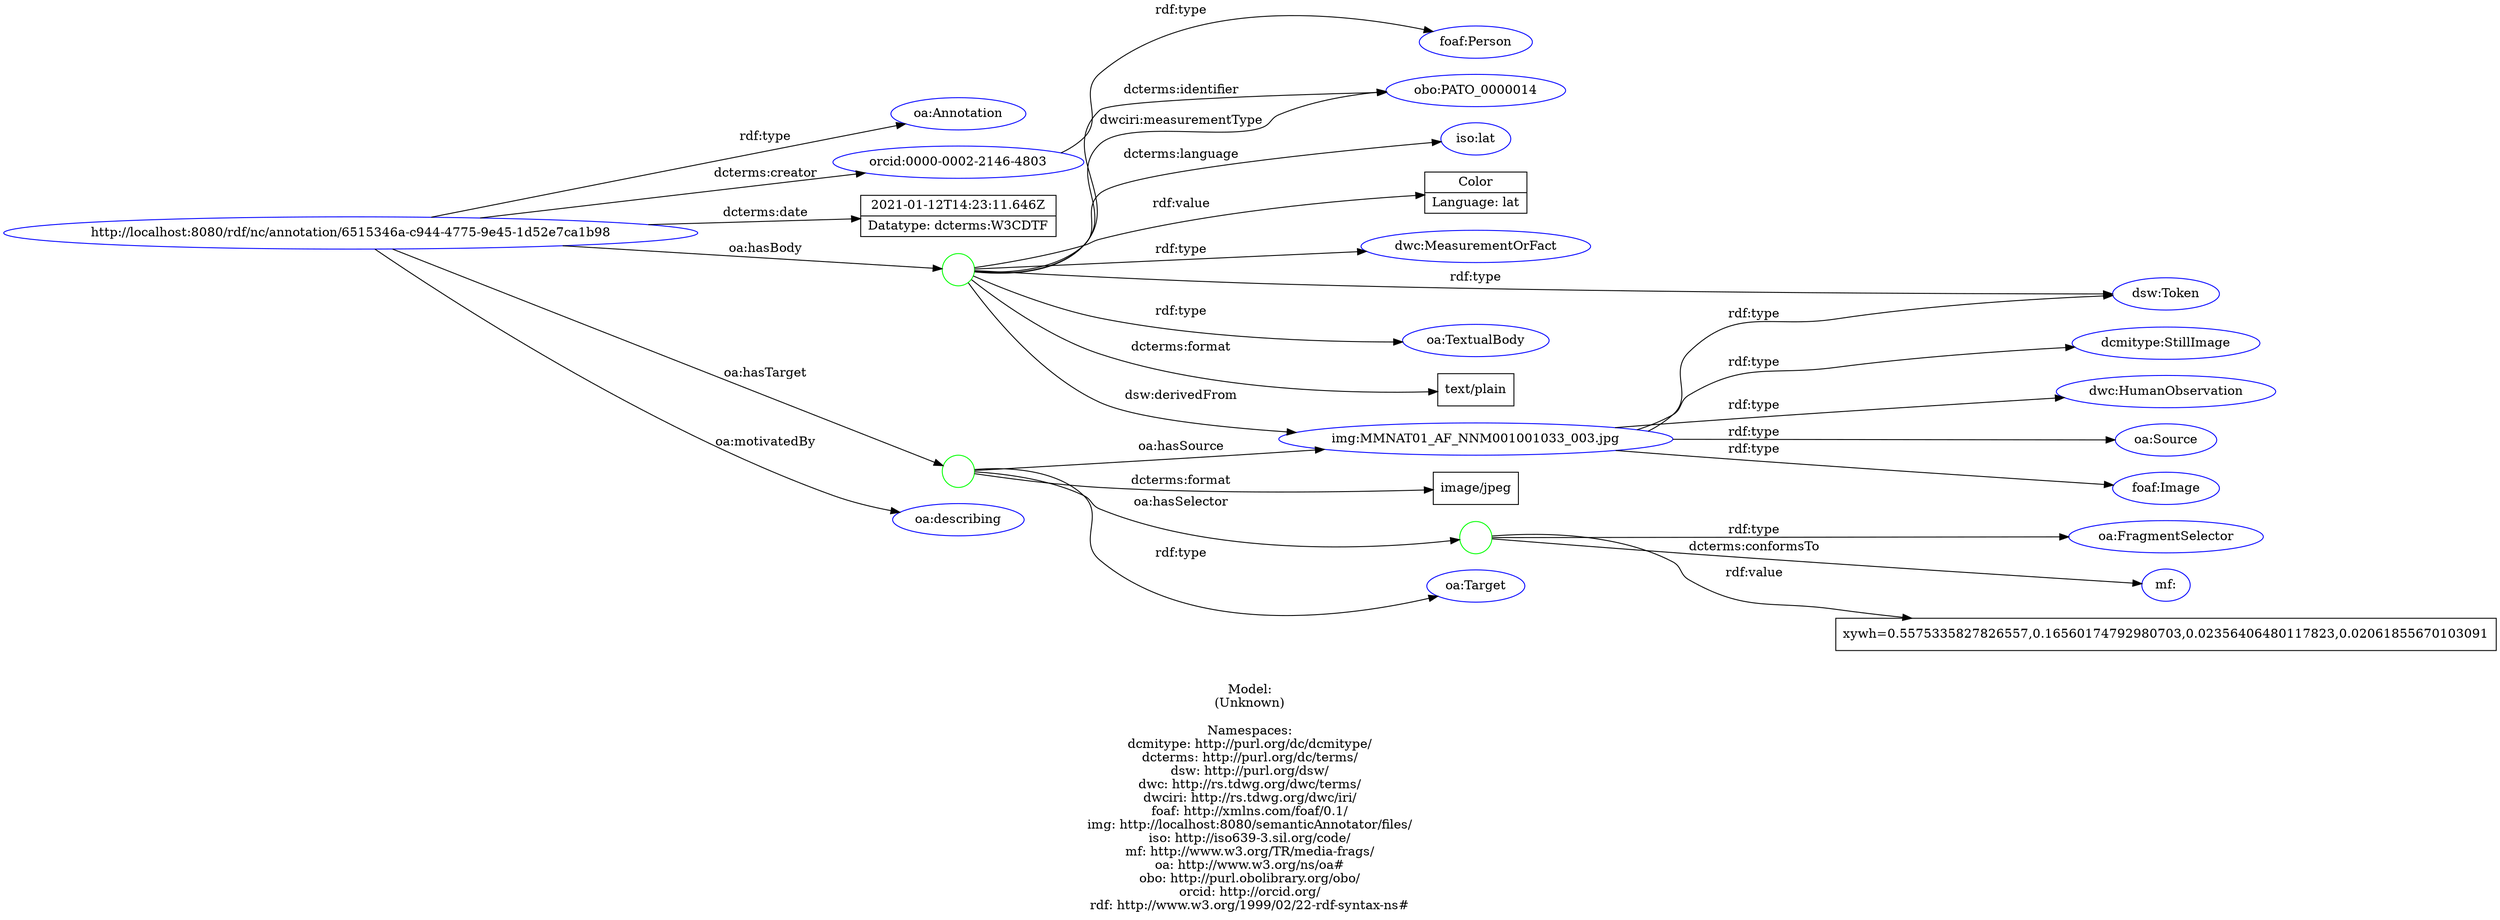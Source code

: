 digraph {
	rankdir = LR;
	charset="utf-8";

	"Rhttp://localhost:8080/rdf/nc/annotation/6515346a-c944-4775-9e45-1d52e7ca1b98" -> "Roa:Annotation" [ label="rdf:type" ];
	"Rhttp://localhost:8080/rdf/nc/annotation/6515346a-c944-4775-9e45-1d52e7ca1b98" -> "Rorcid:0000-0002-2146-4803" [ label="dcterms:creator" ];
	"Rhttp://localhost:8080/rdf/nc/annotation/6515346a-c944-4775-9e45-1d52e7ca1b98" -> "L2021-01-12T14:23:11.646Z|Datatype: dcterms:W3CDTF" [ label="dcterms:date" ];
	"Rhttp://localhost:8080/rdf/nc/annotation/6515346a-c944-4775-9e45-1d52e7ca1b98" -> "B_:node1f0go8rutx26" [ label="oa:hasBody" ];
	"B_:node1f0go8rutx26" -> "Rdsw:Token" [ label="rdf:type" ];
	"B_:node1f0go8rutx26" -> "Rdwc:MeasurementOrFact" [ label="rdf:type" ];
	"B_:node1f0go8rutx26" -> "Roa:TextualBody" [ label="rdf:type" ];
	"B_:node1f0go8rutx26" -> "Ltext/plain" [ label="dcterms:format" ];
	"B_:node1f0go8rutx26" -> "Robo:PATO_0000014" [ label="dcterms:identifier" ];
	"B_:node1f0go8rutx26" -> "Riso:lat" [ label="dcterms:language" ];
	"B_:node1f0go8rutx26" -> "Rimg:MMNAT01_AF_NNM001001033_003.jpg" [ label="dsw:derivedFrom" ];
	"B_:node1f0go8rutx26" -> "Robo:PATO_0000014" [ label="dwciri:measurementType" ];
	"B_:node1f0go8rutx26" -> "LColor|Language: lat" [ label="rdf:value" ];
	"Rhttp://localhost:8080/rdf/nc/annotation/6515346a-c944-4775-9e45-1d52e7ca1b98" -> "B_:node1f0go8rutx25" [ label="oa:hasTarget" ];
	"B_:node1f0go8rutx25" -> "Roa:Target" [ label="rdf:type" ];
	"B_:node1f0go8rutx25" -> "Limage/jpeg" [ label="dcterms:format" ];
	"B_:node1f0go8rutx25" -> "B_:node1f0go8rutx28" [ label="oa:hasSelector" ];
	"B_:node1f0go8rutx28" -> "Roa:FragmentSelector" [ label="rdf:type" ];
	"B_:node1f0go8rutx28" -> "Rmf:" [ label="dcterms:conformsTo" ];
	"B_:node1f0go8rutx28" -> "Lxywh=0.5575335827826557,0.16560174792980703,0.02356406480117823,0.02061855670103091" [ label="rdf:value" ];
	"B_:node1f0go8rutx25" -> "Rimg:MMNAT01_AF_NNM001001033_003.jpg" [ label="oa:hasSource" ];
	"Rhttp://localhost:8080/rdf/nc/annotation/6515346a-c944-4775-9e45-1d52e7ca1b98" -> "Roa:describing" [ label="oa:motivatedBy" ];
	"Rorcid:0000-0002-2146-4803" -> "Rfoaf:Person" [ label="rdf:type" ];
	"Rimg:MMNAT01_AF_NNM001001033_003.jpg" -> "Rdcmitype:StillImage" [ label="rdf:type" ];
	"Rimg:MMNAT01_AF_NNM001001033_003.jpg" -> "Rdsw:Token" [ label="rdf:type" ];
	"Rimg:MMNAT01_AF_NNM001001033_003.jpg" -> "Rdwc:HumanObservation" [ label="rdf:type" ];
	"Rimg:MMNAT01_AF_NNM001001033_003.jpg" -> "Roa:Source" [ label="rdf:type" ];
	"Rimg:MMNAT01_AF_NNM001001033_003.jpg" -> "Rfoaf:Image" [ label="rdf:type" ];

	// Resources
	"Rhttp://localhost:8080/rdf/nc/annotation/6515346a-c944-4775-9e45-1d52e7ca1b98" [ label="http://localhost:8080/rdf/nc/annotation/6515346a-c944-4775-9e45-1d52e7ca1b98", shape = ellipse, color = blue ];
	"Roa:Annotation" [ label="oa:Annotation", shape = ellipse, color = blue ];
	"Rorcid:0000-0002-2146-4803" [ label="orcid:0000-0002-2146-4803", shape = ellipse, color = blue ];
	"Rdsw:Token" [ label="dsw:Token", shape = ellipse, color = blue ];
	"Rdwc:MeasurementOrFact" [ label="dwc:MeasurementOrFact", shape = ellipse, color = blue ];
	"Roa:TextualBody" [ label="oa:TextualBody", shape = ellipse, color = blue ];
	"Robo:PATO_0000014" [ label="obo:PATO_0000014", shape = ellipse, color = blue ];
	"Riso:lat" [ label="iso:lat", shape = ellipse, color = blue ];
	"Rimg:MMNAT01_AF_NNM001001033_003.jpg" [ label="img:MMNAT01_AF_NNM001001033_003.jpg", shape = ellipse, color = blue ];
	"Roa:Target" [ label="oa:Target", shape = ellipse, color = blue ];
	"Roa:FragmentSelector" [ label="oa:FragmentSelector", shape = ellipse, color = blue ];
	"Rmf:" [ label="mf:", shape = ellipse, color = blue ];
	"Roa:describing" [ label="oa:describing", shape = ellipse, color = blue ];
	"Rfoaf:Person" [ label="foaf:Person", shape = ellipse, color = blue ];
	"Rdcmitype:StillImage" [ label="dcmitype:StillImage", shape = ellipse, color = blue ];
	"Rdwc:HumanObservation" [ label="dwc:HumanObservation", shape = ellipse, color = blue ];
	"Roa:Source" [ label="oa:Source", shape = ellipse, color = blue ];
	"Rfoaf:Image" [ label="foaf:Image", shape = ellipse, color = blue ];

	// Anonymous nodes
	"B_:node1f0go8rutx26" [ label="", shape = circle, color = green ];
	"B_:node1f0go8rutx25" [ label="", shape = circle, color = green ];
	"B_:node1f0go8rutx28" [ label="", shape = circle, color = green ];

	// Literals
	"L2021-01-12T14:23:11.646Z|Datatype: dcterms:W3CDTF" [ label="2021-01-12T14:23:11.646Z|Datatype: dcterms:W3CDTF", shape = record ];
	"Ltext/plain" [ label="text/plain", shape = record ];
	"LColor|Language: lat" [ label="Color|Language: lat", shape = record ];
	"Limage/jpeg" [ label="image/jpeg", shape = record ];
	"Lxywh=0.5575335827826557,0.16560174792980703,0.02356406480117823,0.02061855670103091" [ label="xywh=0.5575335827826557,0.16560174792980703,0.02356406480117823,0.02061855670103091", shape = record ];

	label="\n\nModel:\n(Unknown)\n\nNamespaces:\ndcmitype: http://purl.org/dc/dcmitype/\ndcterms: http://purl.org/dc/terms/\ndsw: http://purl.org/dsw/\ndwc: http://rs.tdwg.org/dwc/terms/\ndwciri: http://rs.tdwg.org/dwc/iri/\nfoaf: http://xmlns.com/foaf/0.1/\nimg: http://localhost:8080/semanticAnnotator/files/\niso: http://iso639-3.sil.org/code/\nmf: http://www.w3.org/TR/media-frags/\noa: http://www.w3.org/ns/oa#\nobo: http://purl.obolibrary.org/obo/\norcid: http://orcid.org/\nrdf: http://www.w3.org/1999/02/22-rdf-syntax-ns#\n";
}

